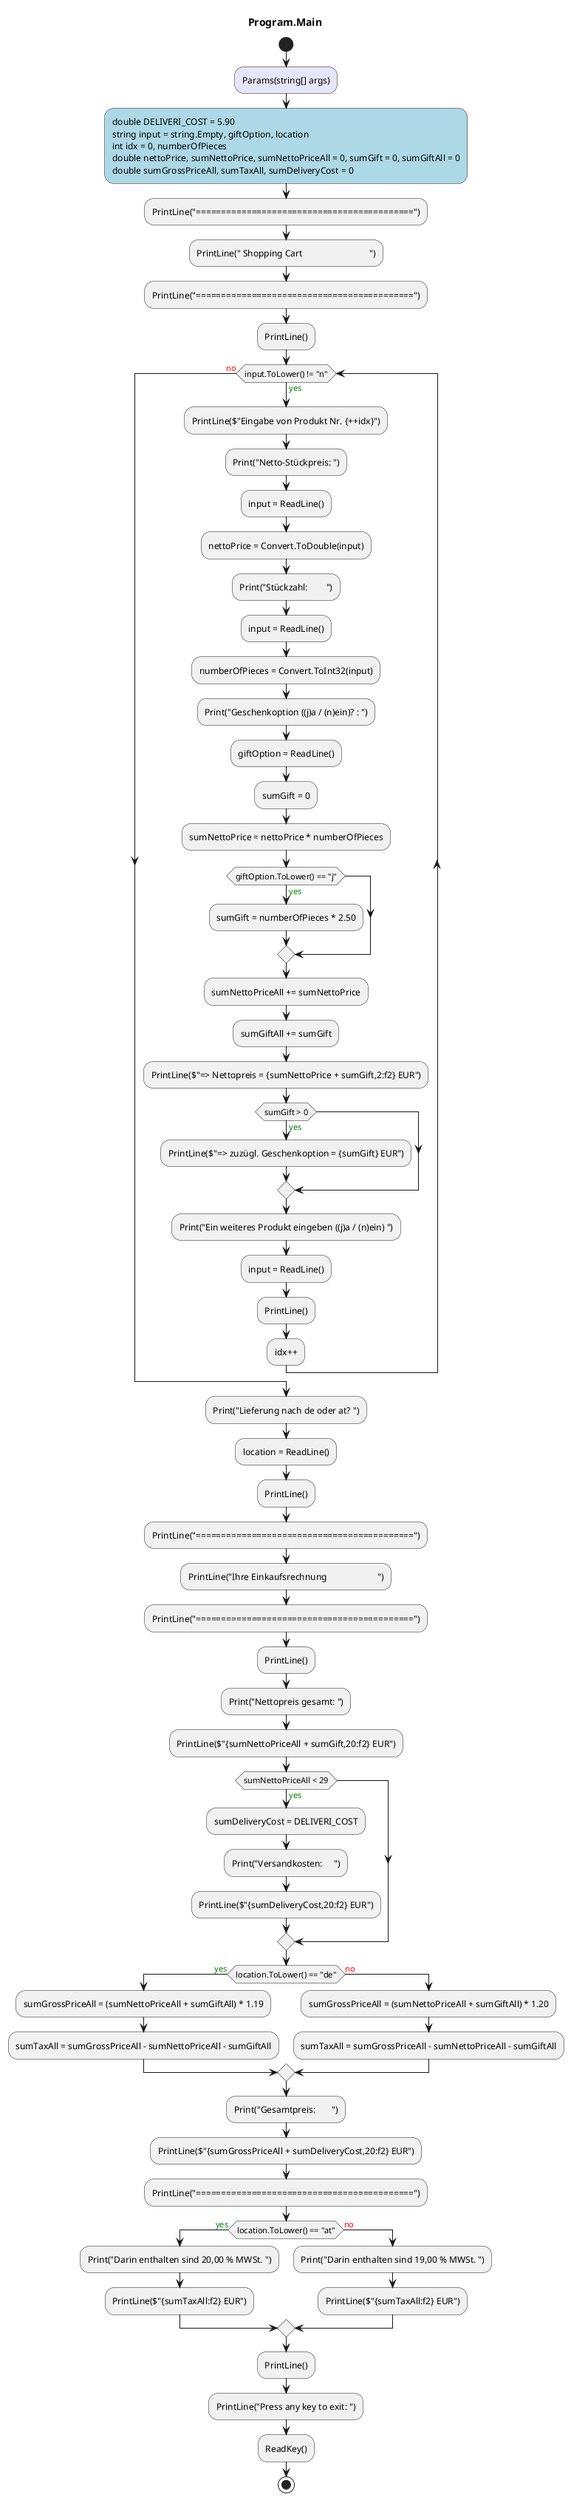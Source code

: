 @startuml Program.Main
title Program.Main
start
#Lavender:Params(string[] args);
#LightBlue:double DELIVERI_COST = 5.90
string input = string.Empty, giftOption, location
int idx = 0, numberOfPieces
double nettoPrice, sumNettoPrice, sumNettoPriceAll = 0, sumGift = 0, sumGiftAll = 0
double sumGrossPriceAll, sumTaxAll, sumDeliveryCost = 0;
:PrintLine("===========================================");
:PrintLine(" Shopping Cart                             ");
:PrintLine("===========================================");
:PrintLine();
while (input.ToLower() != "n") is (<color:green>yes)
    :PrintLine($"Eingabe von Produkt Nr. {++idx}");
    :Print("Netto-Stückpreis: ");
    :input = ReadLine();
    :nettoPrice = Convert.ToDouble(input);
    :Print("Stückzahl:        ");
    :input = ReadLine();
    :numberOfPieces = Convert.ToInt32(input);
    :Print("Geschenkoption ((j)a / (n)ein)? : ");
    :giftOption = ReadLine();
    :sumGift = 0;
    :sumNettoPrice = nettoPrice * numberOfPieces;
    if (giftOption.ToLower() == "j") then (<color:green>yes)
        :sumGift = numberOfPieces * 2.50;
    endif
    :sumNettoPriceAll += sumNettoPrice;
    :sumGiftAll += sumGift;
    :PrintLine($"=> Nettopreis = {sumNettoPrice + sumGift,2:f2} EUR");
    if (sumGift > 0) then (<color:green>yes)
        :PrintLine($"=> zuzügl. Geschenkoption = {sumGift} EUR");
    endif
    :Print("Ein weiteres Produkt eingeben ((j)a / (n)ein) ");
    :input = ReadLine();
    :PrintLine();
    :idx++;
endwhile (<color:red>no)
:Print("Lieferung nach de oder at? ");
:location = ReadLine();
:PrintLine();
:PrintLine("===========================================");
:PrintLine("Ihre Einkaufsrechnung                      ");
:PrintLine("===========================================");
:PrintLine();
:Print("Nettopreis gesamt: ");
:PrintLine($"{sumNettoPriceAll + sumGift,20:f2} EUR");
if (sumNettoPriceAll < 29) then (<color:green>yes)
    :sumDeliveryCost = DELIVERI_COST;
    :Print("Versandkosten:     ");
    :PrintLine($"{sumDeliveryCost,20:f2} EUR");
endif
if (location.ToLower() == "de") then (<color:green>yes)
    :sumGrossPriceAll = (sumNettoPriceAll + sumGiftAll) * 1.19;
    :sumTaxAll = sumGrossPriceAll - sumNettoPriceAll - sumGiftAll;
  else (<color:red>no)
      :sumGrossPriceAll = (sumNettoPriceAll + sumGiftAll) * 1.20;
      :sumTaxAll = sumGrossPriceAll - sumNettoPriceAll - sumGiftAll;
endif
:Print("Gesamtpreis:       ");
:PrintLine($"{sumGrossPriceAll + sumDeliveryCost,20:f2} EUR");
:PrintLine("===========================================");
if (location.ToLower() == "at") then (<color:green>yes)
    :Print("Darin enthalten sind 20,00 % MWSt. ");
    :PrintLine($"{sumTaxAll:f2} EUR");
  else (<color:red>no)
      :Print("Darin enthalten sind 19,00 % MWSt. ");
      :PrintLine($"{sumTaxAll:f2} EUR");
endif
:PrintLine();
:PrintLine("Press any key to exit: ");
:ReadKey();
stop
@enduml
